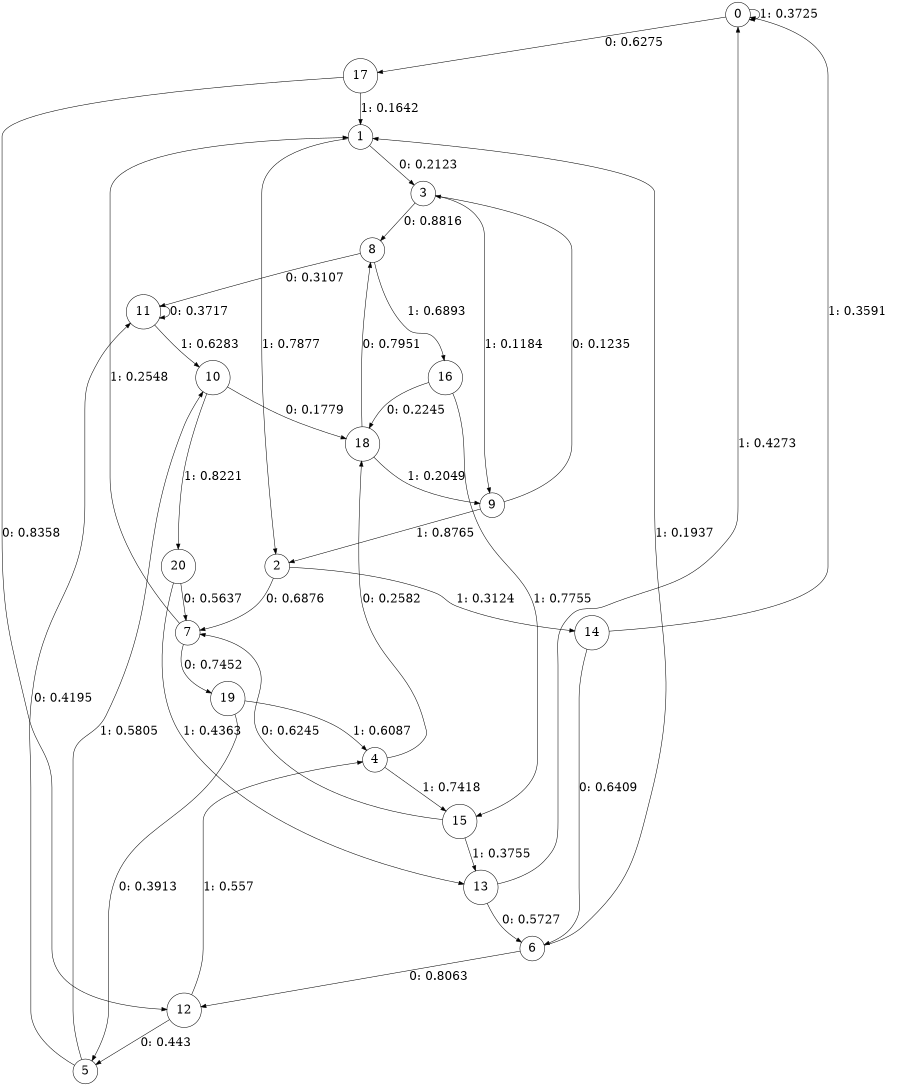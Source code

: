 digraph "ch43concat_phase3_L5" {
size = "6,8.5";
ratio = "fill";
node [shape = circle];
node [fontsize = 24];
edge [fontsize = 24];
0 -> 17 [label = "0: 0.6275   "];
0 -> 0 [label = "1: 0.3725   "];
1 -> 3 [label = "0: 0.2123   "];
1 -> 2 [label = "1: 0.7877   "];
2 -> 7 [label = "0: 0.6876   "];
2 -> 14 [label = "1: 0.3124   "];
3 -> 8 [label = "0: 0.8816   "];
3 -> 9 [label = "1: 0.1184   "];
4 -> 18 [label = "0: 0.2582   "];
4 -> 15 [label = "1: 0.7418   "];
5 -> 11 [label = "0: 0.4195   "];
5 -> 10 [label = "1: 0.5805   "];
6 -> 12 [label = "0: 0.8063   "];
6 -> 1 [label = "1: 0.1937   "];
7 -> 19 [label = "0: 0.7452   "];
7 -> 1 [label = "1: 0.2548   "];
8 -> 11 [label = "0: 0.3107   "];
8 -> 16 [label = "1: 0.6893   "];
9 -> 3 [label = "0: 0.1235   "];
9 -> 2 [label = "1: 0.8765   "];
10 -> 18 [label = "0: 0.1779   "];
10 -> 20 [label = "1: 0.8221   "];
11 -> 11 [label = "0: 0.3717   "];
11 -> 10 [label = "1: 0.6283   "];
12 -> 5 [label = "0: 0.443    "];
12 -> 4 [label = "1: 0.557    "];
13 -> 6 [label = "0: 0.5727   "];
13 -> 0 [label = "1: 0.4273   "];
14 -> 6 [label = "0: 0.6409   "];
14 -> 0 [label = "1: 0.3591   "];
15 -> 7 [label = "0: 0.6245   "];
15 -> 13 [label = "1: 0.3755   "];
16 -> 18 [label = "0: 0.2245   "];
16 -> 15 [label = "1: 0.7755   "];
17 -> 12 [label = "0: 0.8358   "];
17 -> 1 [label = "1: 0.1642   "];
18 -> 8 [label = "0: 0.7951   "];
18 -> 9 [label = "1: 0.2049   "];
19 -> 5 [label = "0: 0.3913   "];
19 -> 4 [label = "1: 0.6087   "];
20 -> 7 [label = "0: 0.5637   "];
20 -> 13 [label = "1: 0.4363   "];
}